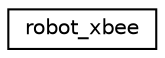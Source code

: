 digraph "Graphical Class Hierarchy"
{
 // INTERACTIVE_SVG=YES
  edge [fontname="Helvetica",fontsize="10",labelfontname="Helvetica",labelfontsize="10"];
  node [fontname="Helvetica",fontsize="10",shape=record];
  rankdir="LR";
  Node0 [label="robot_xbee",height=0.2,width=0.4,color="black", fillcolor="white", style="filled",URL="$structrobot__xbee.html"];
}
